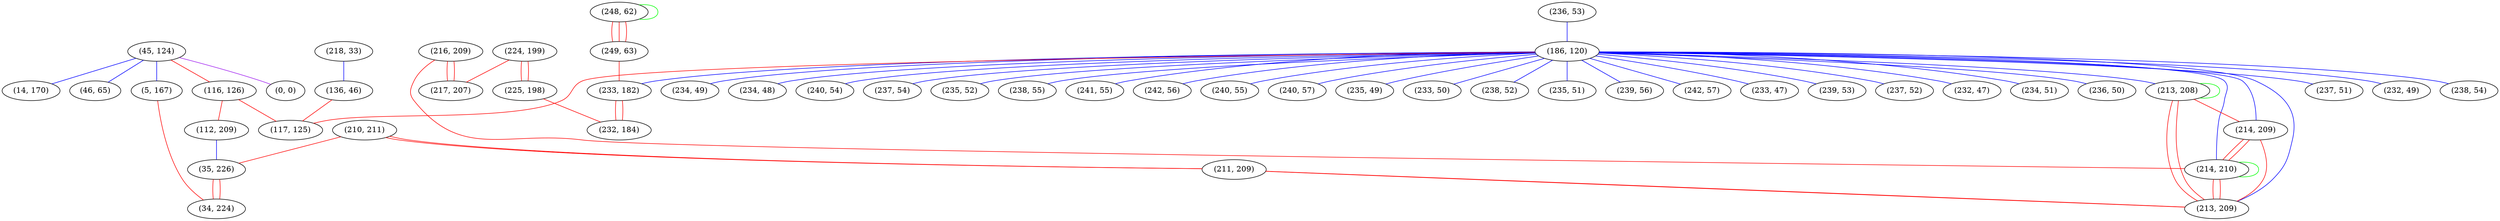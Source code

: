 graph "" {
"(236, 53)";
"(248, 62)";
"(218, 33)";
"(186, 120)";
"(216, 209)";
"(234, 51)";
"(236, 50)";
"(45, 124)";
"(0, 0)";
"(210, 211)";
"(213, 208)";
"(237, 51)";
"(232, 49)";
"(238, 54)";
"(14, 170)";
"(234, 49)";
"(234, 48)";
"(249, 63)";
"(116, 126)";
"(224, 199)";
"(240, 54)";
"(225, 198)";
"(217, 207)";
"(237, 54)";
"(235, 52)";
"(238, 55)";
"(241, 55)";
"(112, 209)";
"(136, 46)";
"(35, 226)";
"(5, 167)";
"(46, 65)";
"(242, 56)";
"(214, 209)";
"(211, 209)";
"(233, 182)";
"(240, 55)";
"(240, 57)";
"(235, 49)";
"(233, 50)";
"(238, 52)";
"(235, 51)";
"(232, 184)";
"(239, 56)";
"(242, 57)";
"(233, 47)";
"(239, 53)";
"(117, 125)";
"(34, 224)";
"(214, 210)";
"(213, 209)";
"(237, 52)";
"(232, 47)";
"(236, 53)" -- "(186, 120)"  [color=blue, key=0, weight=3];
"(248, 62)" -- "(248, 62)"  [color=green, key=0, weight=2];
"(248, 62)" -- "(249, 63)"  [color=red, key=0, weight=1];
"(248, 62)" -- "(249, 63)"  [color=red, key=1, weight=1];
"(248, 62)" -- "(249, 63)"  [color=red, key=2, weight=1];
"(218, 33)" -- "(136, 46)"  [color=blue, key=0, weight=3];
"(186, 120)" -- "(234, 51)"  [color=blue, key=0, weight=3];
"(186, 120)" -- "(236, 50)"  [color=blue, key=0, weight=3];
"(186, 120)" -- "(213, 208)"  [color=blue, key=0, weight=3];
"(186, 120)" -- "(237, 51)"  [color=blue, key=0, weight=3];
"(186, 120)" -- "(232, 49)"  [color=blue, key=0, weight=3];
"(186, 120)" -- "(238, 54)"  [color=blue, key=0, weight=3];
"(186, 120)" -- "(235, 49)"  [color=blue, key=0, weight=3];
"(186, 120)" -- "(234, 48)"  [color=blue, key=0, weight=3];
"(186, 120)" -- "(240, 54)"  [color=blue, key=0, weight=3];
"(186, 120)" -- "(235, 52)"  [color=blue, key=0, weight=3];
"(186, 120)" -- "(241, 55)"  [color=blue, key=0, weight=3];
"(186, 120)" -- "(240, 57)"  [color=blue, key=0, weight=3];
"(186, 120)" -- "(238, 55)"  [color=blue, key=0, weight=3];
"(186, 120)" -- "(237, 54)"  [color=blue, key=0, weight=3];
"(186, 120)" -- "(234, 49)"  [color=blue, key=0, weight=3];
"(186, 120)" -- "(242, 56)"  [color=blue, key=0, weight=3];
"(186, 120)" -- "(214, 209)"  [color=blue, key=0, weight=3];
"(186, 120)" -- "(233, 182)"  [color=blue, key=0, weight=3];
"(186, 120)" -- "(240, 55)"  [color=blue, key=0, weight=3];
"(186, 120)" -- "(233, 50)"  [color=blue, key=0, weight=3];
"(186, 120)" -- "(238, 52)"  [color=blue, key=0, weight=3];
"(186, 120)" -- "(235, 51)"  [color=blue, key=0, weight=3];
"(186, 120)" -- "(239, 56)"  [color=blue, key=0, weight=3];
"(186, 120)" -- "(242, 57)"  [color=blue, key=0, weight=3];
"(186, 120)" -- "(233, 47)"  [color=blue, key=0, weight=3];
"(186, 120)" -- "(239, 53)"  [color=blue, key=0, weight=3];
"(186, 120)" -- "(117, 125)"  [color=red, key=0, weight=1];
"(186, 120)" -- "(214, 210)"  [color=blue, key=0, weight=3];
"(186, 120)" -- "(213, 209)"  [color=blue, key=0, weight=3];
"(186, 120)" -- "(237, 52)"  [color=blue, key=0, weight=3];
"(186, 120)" -- "(232, 47)"  [color=blue, key=0, weight=3];
"(216, 209)" -- "(214, 210)"  [color=red, key=0, weight=1];
"(216, 209)" -- "(217, 207)"  [color=red, key=0, weight=1];
"(216, 209)" -- "(217, 207)"  [color=red, key=1, weight=1];
"(45, 124)" -- "(14, 170)"  [color=blue, key=0, weight=3];
"(45, 124)" -- "(46, 65)"  [color=blue, key=0, weight=3];
"(45, 124)" -- "(0, 0)"  [color=purple, key=0, weight=4];
"(45, 124)" -- "(116, 126)"  [color=red, key=0, weight=1];
"(45, 124)" -- "(5, 167)"  [color=blue, key=0, weight=3];
"(210, 211)" -- "(35, 226)"  [color=red, key=0, weight=1];
"(210, 211)" -- "(211, 209)"  [color=red, key=0, weight=1];
"(210, 211)" -- "(211, 209)"  [color=red, key=1, weight=1];
"(213, 208)" -- "(213, 209)"  [color=red, key=0, weight=1];
"(213, 208)" -- "(213, 209)"  [color=red, key=1, weight=1];
"(213, 208)" -- "(214, 209)"  [color=red, key=0, weight=1];
"(213, 208)" -- "(213, 208)"  [color=green, key=0, weight=2];
"(249, 63)" -- "(233, 182)"  [color=red, key=0, weight=1];
"(116, 126)" -- "(112, 209)"  [color=red, key=0, weight=1];
"(116, 126)" -- "(117, 125)"  [color=red, key=0, weight=1];
"(224, 199)" -- "(225, 198)"  [color=red, key=0, weight=1];
"(224, 199)" -- "(225, 198)"  [color=red, key=1, weight=1];
"(224, 199)" -- "(217, 207)"  [color=red, key=0, weight=1];
"(225, 198)" -- "(232, 184)"  [color=red, key=0, weight=1];
"(112, 209)" -- "(35, 226)"  [color=blue, key=0, weight=3];
"(136, 46)" -- "(117, 125)"  [color=red, key=0, weight=1];
"(35, 226)" -- "(34, 224)"  [color=red, key=0, weight=1];
"(35, 226)" -- "(34, 224)"  [color=red, key=1, weight=1];
"(5, 167)" -- "(34, 224)"  [color=red, key=0, weight=1];
"(214, 209)" -- "(213, 209)"  [color=red, key=0, weight=1];
"(214, 209)" -- "(214, 210)"  [color=red, key=0, weight=1];
"(214, 209)" -- "(214, 210)"  [color=red, key=1, weight=1];
"(211, 209)" -- "(213, 209)"  [color=red, key=0, weight=1];
"(211, 209)" -- "(213, 209)"  [color=red, key=1, weight=1];
"(233, 182)" -- "(232, 184)"  [color=red, key=0, weight=1];
"(233, 182)" -- "(232, 184)"  [color=red, key=1, weight=1];
"(214, 210)" -- "(213, 209)"  [color=red, key=0, weight=1];
"(214, 210)" -- "(213, 209)"  [color=red, key=1, weight=1];
"(214, 210)" -- "(214, 210)"  [color=green, key=0, weight=2];
}
